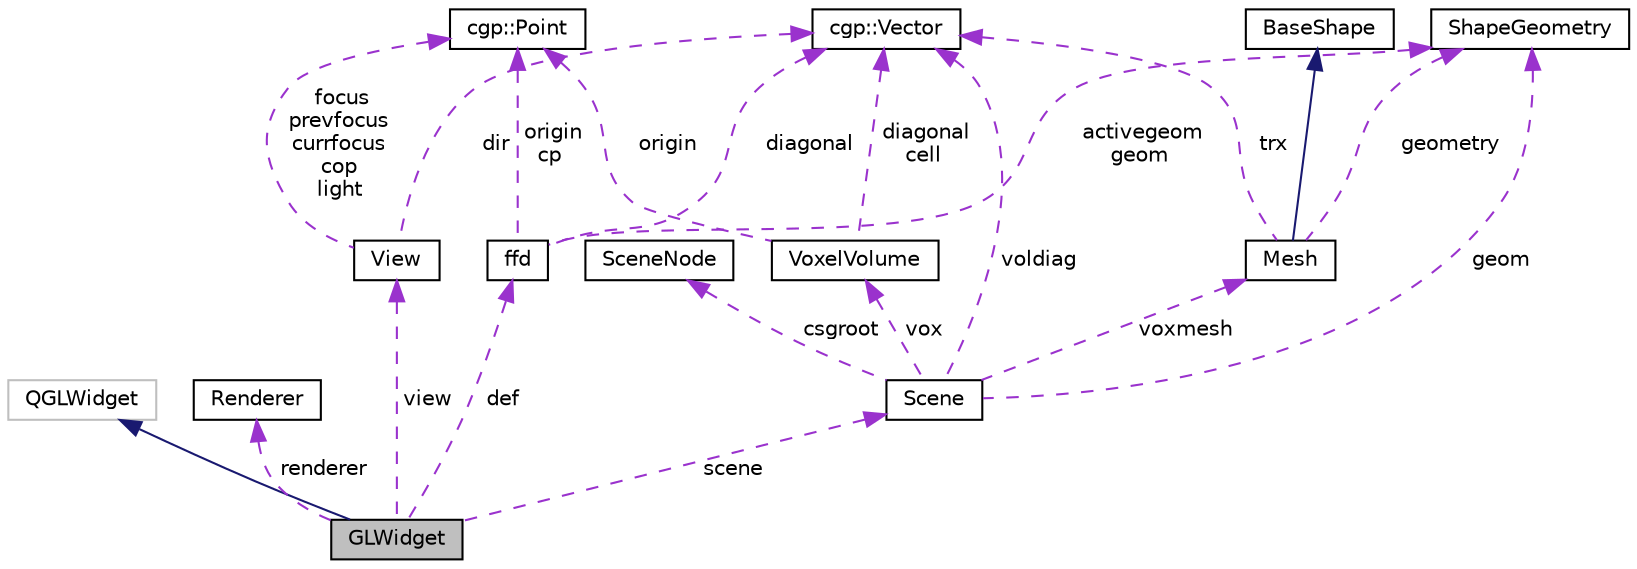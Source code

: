 digraph "GLWidget"
{
  edge [fontname="Helvetica",fontsize="10",labelfontname="Helvetica",labelfontsize="10"];
  node [fontname="Helvetica",fontsize="10",shape=record];
  Node1 [label="GLWidget",height=0.2,width=0.4,color="black", fillcolor="grey75", style="filled" fontcolor="black"];
  Node2 -> Node1 [dir="back",color="midnightblue",fontsize="10",style="solid",fontname="Helvetica"];
  Node2 [label="QGLWidget",height=0.2,width=0.4,color="grey75", fillcolor="white", style="filled"];
  Node3 -> Node1 [dir="back",color="darkorchid3",fontsize="10",style="dashed",label=" renderer" ,fontname="Helvetica"];
  Node3 [label="Renderer",height=0.2,width=0.4,color="black", fillcolor="white", style="filled",URL="$classRenderer.html",tooltip="Class for managing OpenGL 3.2 rendering. "];
  Node4 -> Node1 [dir="back",color="darkorchid3",fontsize="10",style="dashed",label=" view" ,fontname="Helvetica"];
  Node4 [label="View",height=0.2,width=0.4,color="black", fillcolor="white", style="filled",URL="$classView.html",tooltip="Information structure for view control. "];
  Node5 -> Node4 [dir="back",color="darkorchid3",fontsize="10",style="dashed",label=" dir" ,fontname="Helvetica"];
  Node5 [label="cgp::Vector",height=0.2,width=0.4,color="black", fillcolor="white", style="filled",URL="$classcgp_1_1Vector.html"];
  Node6 -> Node4 [dir="back",color="darkorchid3",fontsize="10",style="dashed",label=" focus\nprevfocus\ncurrfocus\ncop\nlight" ,fontname="Helvetica"];
  Node6 [label="cgp::Point",height=0.2,width=0.4,color="black", fillcolor="white", style="filled",URL="$classcgp_1_1Point.html"];
  Node7 -> Node1 [dir="back",color="darkorchid3",fontsize="10",style="dashed",label=" scene" ,fontname="Helvetica"];
  Node7 [label="Scene",height=0.2,width=0.4,color="black", fillcolor="white", style="filled",URL="$classScene.html",tooltip="CSG Tree that can be evaluated to produce a volumetric representation. "];
  Node8 -> Node7 [dir="back",color="darkorchid3",fontsize="10",style="dashed",label=" geom" ,fontname="Helvetica"];
  Node8 [label="ShapeGeometry",height=0.2,width=0.4,color="black", fillcolor="white", style="filled",URL="$classShapeGeometry.html",tooltip="Geometry in a format suitable for OpenGL. "];
  Node5 -> Node7 [dir="back",color="darkorchid3",fontsize="10",style="dashed",label=" voldiag" ,fontname="Helvetica"];
  Node9 -> Node7 [dir="back",color="darkorchid3",fontsize="10",style="dashed",label=" vox" ,fontname="Helvetica"];
  Node9 [label="VoxelVolume",height=0.2,width=0.4,color="black", fillcolor="white", style="filled",URL="$classVoxelVolume.html",tooltip="A cuboid volume regularly subdivided into uniformly sized cubes (voxels). "];
  Node5 -> Node9 [dir="back",color="darkorchid3",fontsize="10",style="dashed",label=" diagonal\ncell" ,fontname="Helvetica"];
  Node6 -> Node9 [dir="back",color="darkorchid3",fontsize="10",style="dashed",label=" origin" ,fontname="Helvetica"];
  Node10 -> Node7 [dir="back",color="darkorchid3",fontsize="10",style="dashed",label=" voxmesh" ,fontname="Helvetica"];
  Node10 [label="Mesh",height=0.2,width=0.4,color="black", fillcolor="white", style="filled",URL="$classMesh.html",tooltip="A triangle mesh in 3D space. "];
  Node11 -> Node10 [dir="back",color="midnightblue",fontsize="10",style="solid",fontname="Helvetica"];
  Node11 [label="BaseShape",height=0.2,width=0.4,color="black", fillcolor="white", style="filled",URL="$classBaseShape.html",tooltip="Abstract base class for shapes. "];
  Node8 -> Node10 [dir="back",color="darkorchid3",fontsize="10",style="dashed",label=" geometry" ,fontname="Helvetica"];
  Node5 -> Node10 [dir="back",color="darkorchid3",fontsize="10",style="dashed",label=" trx" ,fontname="Helvetica"];
  Node12 -> Node7 [dir="back",color="darkorchid3",fontsize="10",style="dashed",label=" csgroot" ,fontname="Helvetica"];
  Node12 [label="SceneNode",height=0.2,width=0.4,color="black", fillcolor="white", style="filled",URL="$classSceneNode.html",tooltip="Base class for csg tree nodes. "];
  Node13 -> Node1 [dir="back",color="darkorchid3",fontsize="10",style="dashed",label=" def" ,fontname="Helvetica"];
  Node13 [label="ffd",height=0.2,width=0.4,color="black", fillcolor="white", style="filled",URL="$classffd.html",tooltip="Free-Form Deformation of geometric models. "];
  Node8 -> Node13 [dir="back",color="darkorchid3",fontsize="10",style="dashed",label=" activegeom\ngeom" ,fontname="Helvetica"];
  Node5 -> Node13 [dir="back",color="darkorchid3",fontsize="10",style="dashed",label=" diagonal" ,fontname="Helvetica"];
  Node6 -> Node13 [dir="back",color="darkorchid3",fontsize="10",style="dashed",label=" origin\ncp" ,fontname="Helvetica"];
}

